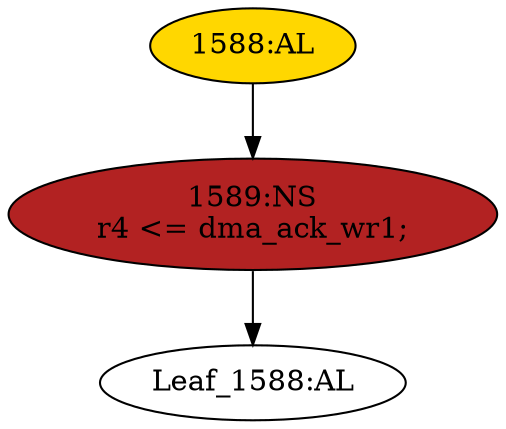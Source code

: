 strict digraph "" {
	node [label="\N"];
	"1588:AL"	 [ast="<pyverilog.vparser.ast.Always object at 0x7f0a38dab310>",
		clk_sens=True,
		fillcolor=gold,
		label="1588:AL",
		sens="['clk']",
		statements="[]",
		style=filled,
		typ=Always,
		use_var="['dma_ack_wr1']"];
	"1589:NS"	 [ast="<pyverilog.vparser.ast.NonblockingSubstitution object at 0x7f0a38dab410>",
		fillcolor=firebrick,
		label="1589:NS
r4 <= dma_ack_wr1;",
		statements="[<pyverilog.vparser.ast.NonblockingSubstitution object at 0x7f0a38dab410>]",
		style=filled,
		typ=NonblockingSubstitution];
	"1588:AL" -> "1589:NS"	 [cond="[]",
		lineno=None];
	"Leaf_1588:AL"	 [def_var="['r4']",
		label="Leaf_1588:AL"];
	"1589:NS" -> "Leaf_1588:AL"	 [cond="[]",
		lineno=None];
}
